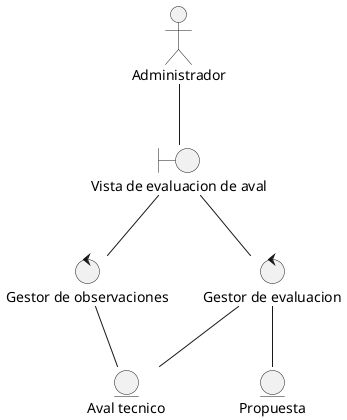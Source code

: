 @startuml DisciplinaDeAnalisisDiagramaDeClaseResponderEvaluacion
actor "Administrador" as actorAdmin

entity "Aval tecnico" as entidadAval
entity "Propuesta" as entidadPropuesta

boundary "Vista de evaluacion de aval" as vistaRespuestaEvaluacion

control "Gestor de evaluacion" as ctrlGestorEvaluacion
control "Gestor de observaciones" as ctrlGestorObservaciones

actorAdmin -- vistaRespuestaEvaluacion
vistaRespuestaEvaluacion -- ctrlGestorEvaluacion
ctrlGestorEvaluacion -- entidadPropuesta
ctrlGestorEvaluacion -- entidadAval
vistaRespuestaEvaluacion -- ctrlGestorObservaciones
ctrlGestorObservaciones -- entidadAval

@enduml